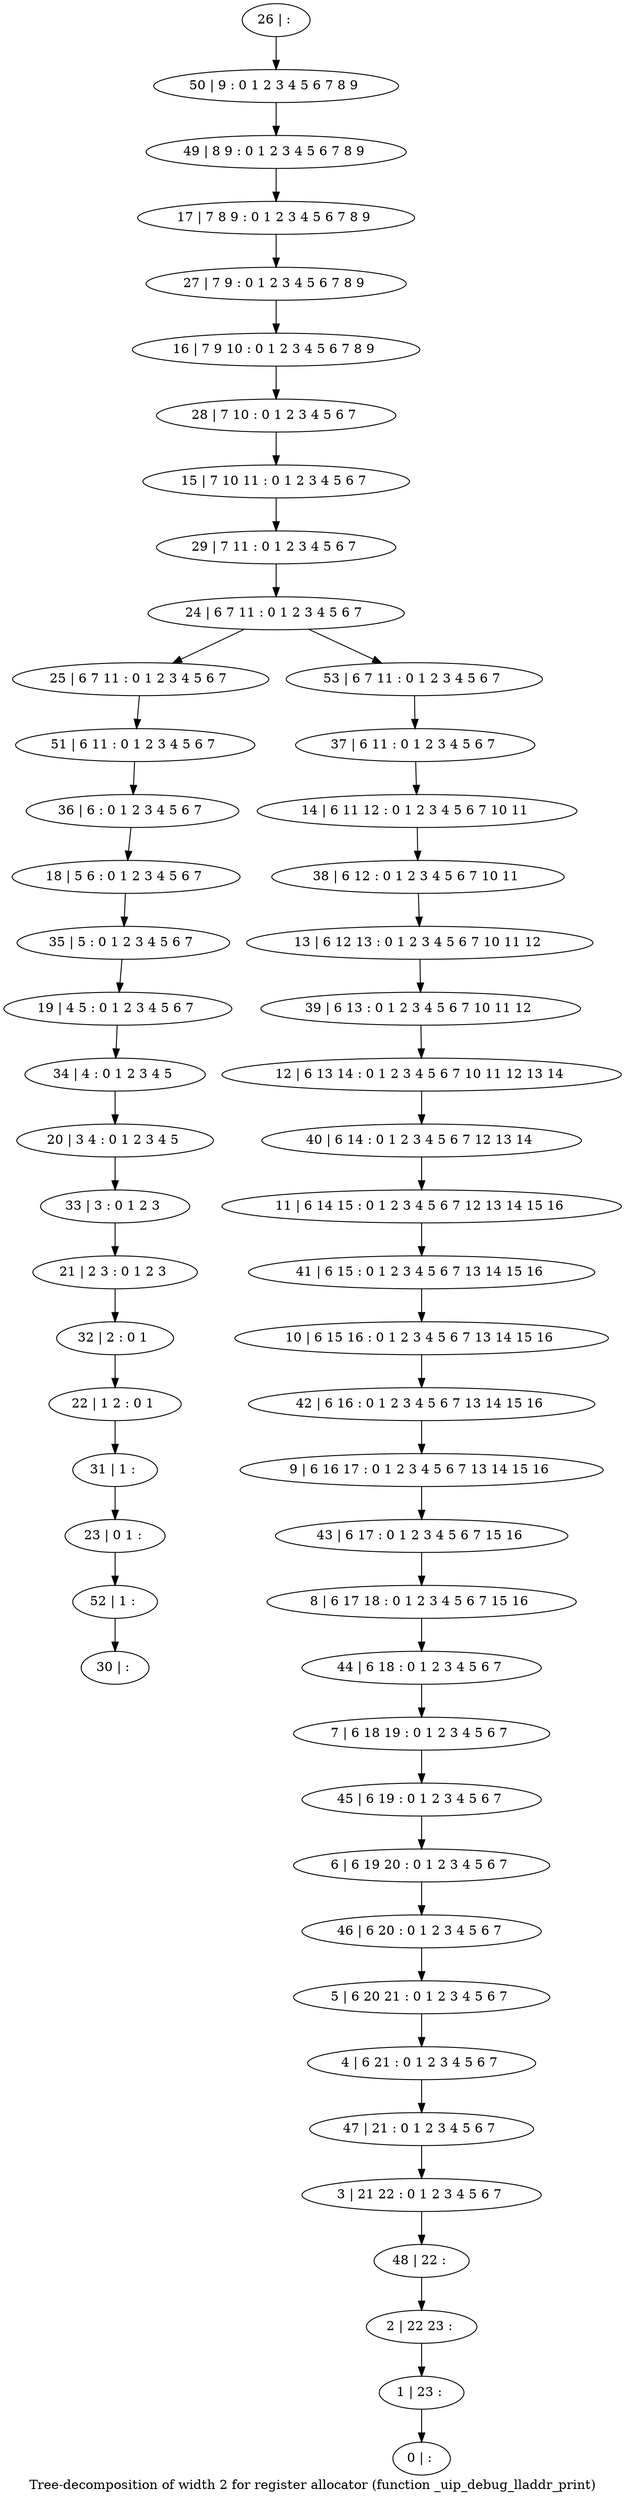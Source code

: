digraph G {
graph [label="Tree-decomposition of width 2 for register allocator (function _uip_debug_lladdr_print)"]
0[label="0 | : "];
1[label="1 | 23 : "];
2[label="2 | 22 23 : "];
3[label="3 | 21 22 : 0 1 2 3 4 5 6 7 "];
4[label="4 | 6 21 : 0 1 2 3 4 5 6 7 "];
5[label="5 | 6 20 21 : 0 1 2 3 4 5 6 7 "];
6[label="6 | 6 19 20 : 0 1 2 3 4 5 6 7 "];
7[label="7 | 6 18 19 : 0 1 2 3 4 5 6 7 "];
8[label="8 | 6 17 18 : 0 1 2 3 4 5 6 7 15 16 "];
9[label="9 | 6 16 17 : 0 1 2 3 4 5 6 7 13 14 15 16 "];
10[label="10 | 6 15 16 : 0 1 2 3 4 5 6 7 13 14 15 16 "];
11[label="11 | 6 14 15 : 0 1 2 3 4 5 6 7 12 13 14 15 16 "];
12[label="12 | 6 13 14 : 0 1 2 3 4 5 6 7 10 11 12 13 14 "];
13[label="13 | 6 12 13 : 0 1 2 3 4 5 6 7 10 11 12 "];
14[label="14 | 6 11 12 : 0 1 2 3 4 5 6 7 10 11 "];
15[label="15 | 7 10 11 : 0 1 2 3 4 5 6 7 "];
16[label="16 | 7 9 10 : 0 1 2 3 4 5 6 7 8 9 "];
17[label="17 | 7 8 9 : 0 1 2 3 4 5 6 7 8 9 "];
18[label="18 | 5 6 : 0 1 2 3 4 5 6 7 "];
19[label="19 | 4 5 : 0 1 2 3 4 5 6 7 "];
20[label="20 | 3 4 : 0 1 2 3 4 5 "];
21[label="21 | 2 3 : 0 1 2 3 "];
22[label="22 | 1 2 : 0 1 "];
23[label="23 | 0 1 : "];
24[label="24 | 6 7 11 : 0 1 2 3 4 5 6 7 "];
25[label="25 | 6 7 11 : 0 1 2 3 4 5 6 7 "];
26[label="26 | : "];
27[label="27 | 7 9 : 0 1 2 3 4 5 6 7 8 9 "];
28[label="28 | 7 10 : 0 1 2 3 4 5 6 7 "];
29[label="29 | 7 11 : 0 1 2 3 4 5 6 7 "];
30[label="30 | : "];
31[label="31 | 1 : "];
32[label="32 | 2 : 0 1 "];
33[label="33 | 3 : 0 1 2 3 "];
34[label="34 | 4 : 0 1 2 3 4 5 "];
35[label="35 | 5 : 0 1 2 3 4 5 6 7 "];
36[label="36 | 6 : 0 1 2 3 4 5 6 7 "];
37[label="37 | 6 11 : 0 1 2 3 4 5 6 7 "];
38[label="38 | 6 12 : 0 1 2 3 4 5 6 7 10 11 "];
39[label="39 | 6 13 : 0 1 2 3 4 5 6 7 10 11 12 "];
40[label="40 | 6 14 : 0 1 2 3 4 5 6 7 12 13 14 "];
41[label="41 | 6 15 : 0 1 2 3 4 5 6 7 13 14 15 16 "];
42[label="42 | 6 16 : 0 1 2 3 4 5 6 7 13 14 15 16 "];
43[label="43 | 6 17 : 0 1 2 3 4 5 6 7 15 16 "];
44[label="44 | 6 18 : 0 1 2 3 4 5 6 7 "];
45[label="45 | 6 19 : 0 1 2 3 4 5 6 7 "];
46[label="46 | 6 20 : 0 1 2 3 4 5 6 7 "];
47[label="47 | 21 : 0 1 2 3 4 5 6 7 "];
48[label="48 | 22 : "];
49[label="49 | 8 9 : 0 1 2 3 4 5 6 7 8 9 "];
50[label="50 | 9 : 0 1 2 3 4 5 6 7 8 9 "];
51[label="51 | 6 11 : 0 1 2 3 4 5 6 7 "];
52[label="52 | 1 : "];
53[label="53 | 6 7 11 : 0 1 2 3 4 5 6 7 "];
31->23 ;
22->31 ;
32->22 ;
21->32 ;
33->21 ;
20->33 ;
34->20 ;
19->34 ;
35->19 ;
18->35 ;
36->18 ;
51->36 ;
25->51 ;
52->30 ;
23->52 ;
26->50 ;
50->49 ;
49->17 ;
17->27 ;
27->16 ;
16->28 ;
28->15 ;
15->29 ;
29->24 ;
37->14 ;
14->38 ;
38->13 ;
13->39 ;
39->12 ;
12->40 ;
40->11 ;
11->41 ;
41->10 ;
10->42 ;
42->9 ;
9->43 ;
43->8 ;
8->44 ;
44->7 ;
7->45 ;
45->6 ;
6->46 ;
46->5 ;
5->4 ;
4->47 ;
47->3 ;
3->48 ;
48->2 ;
2->1 ;
1->0 ;
53->37 ;
24->25 ;
24->53 ;
}
